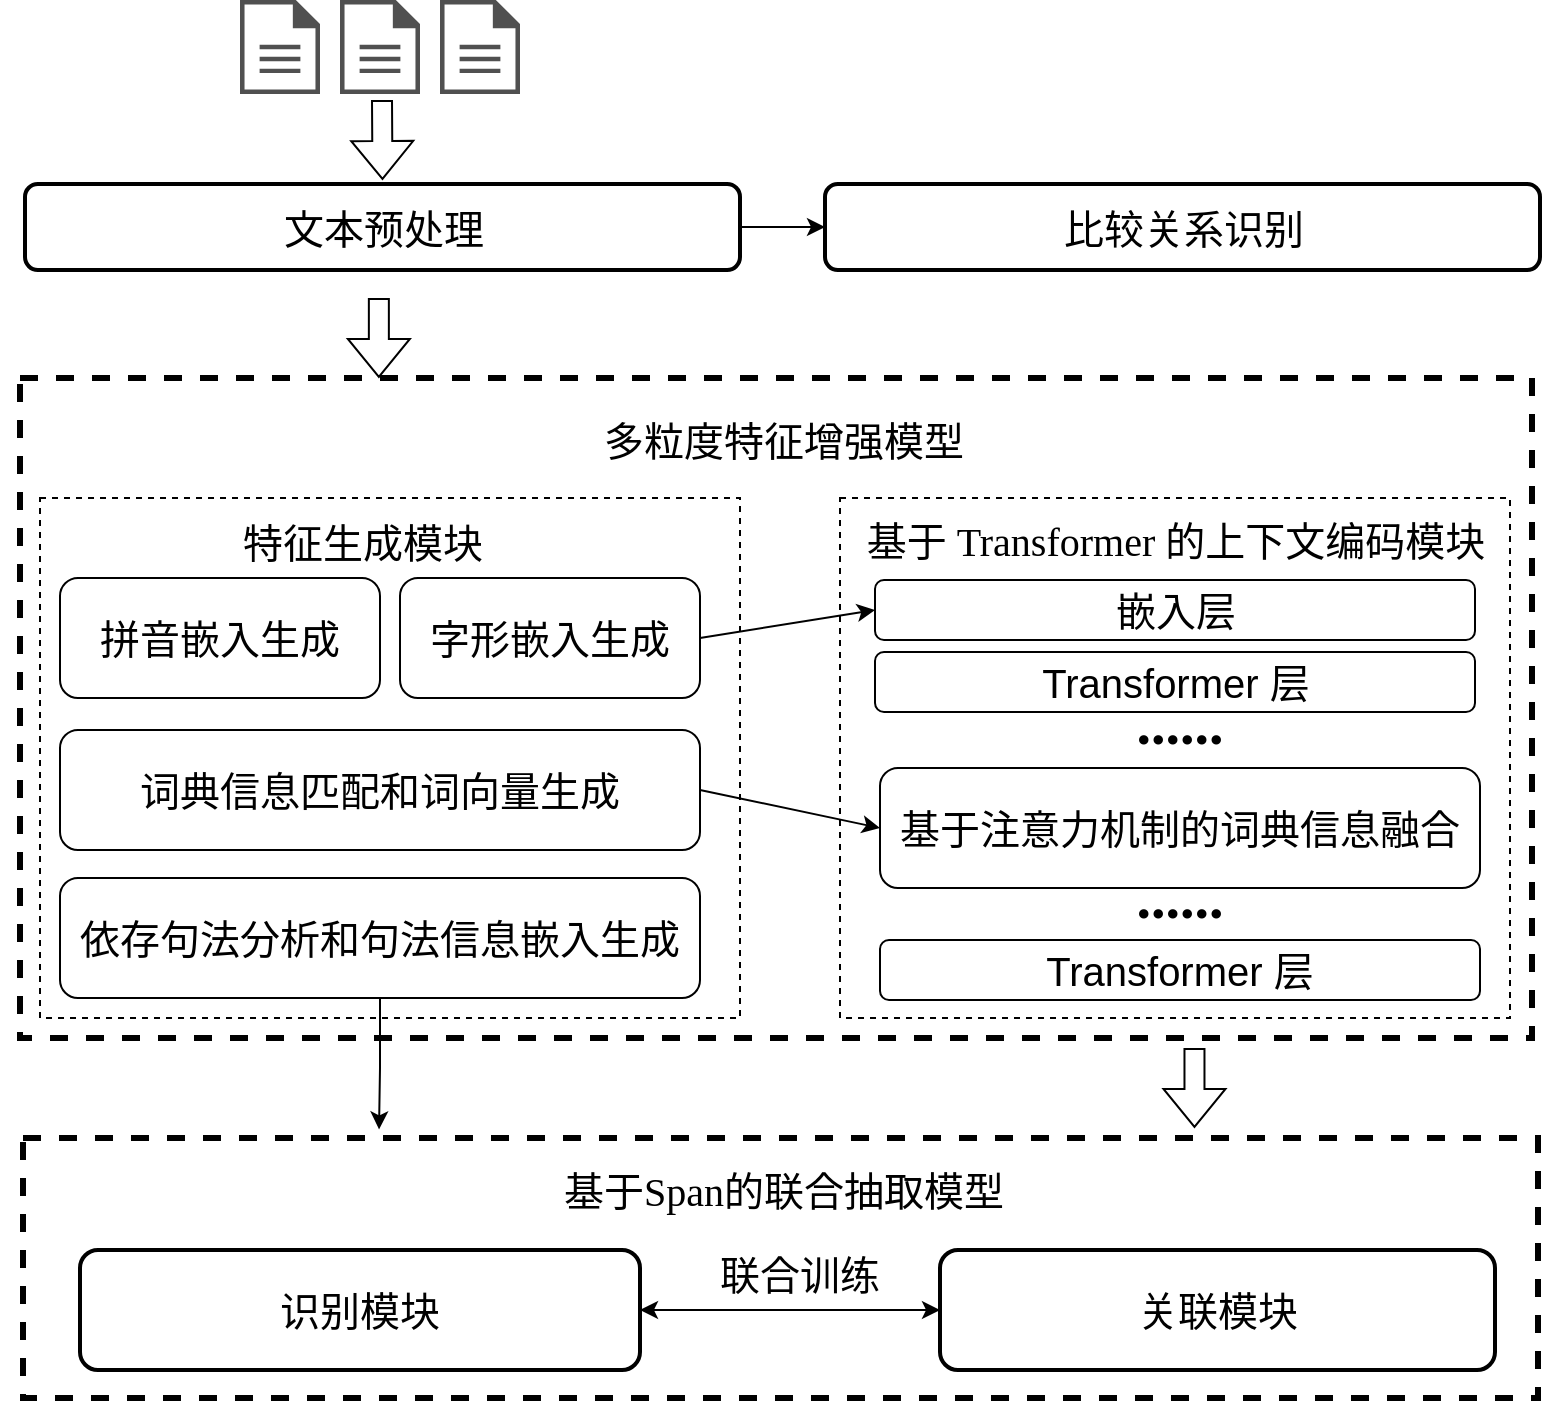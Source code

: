 <mxfile version="21.0.6" type="github" pages="4">
  <diagram name="第 1 页" id="ZaXlrRLz04iYmXhUT0vT">
    <mxGraphModel dx="2155" dy="3454" grid="1" gridSize="10" guides="1" tooltips="1" connect="1" arrows="1" fold="1" page="1" pageScale="1" pageWidth="1654" pageHeight="2336" math="0" shadow="0">
      <root>
        <mxCell id="0" />
        <mxCell id="1" parent="0" />
        <mxCell id="yhyr5f5wyEVfxhxUaLGF-1" value="" style="rounded=0;whiteSpace=wrap;html=1;fillColor=none;dashed=1;strokeWidth=3;" vertex="1" parent="1">
          <mxGeometry x="170" y="140" width="756" height="330" as="geometry" />
        </mxCell>
        <mxCell id="twb6tVdicTboAH1euEs--9" value="" style="rounded=0;whiteSpace=wrap;html=1;fillColor=none;dashed=1;strokeWidth=1;" parent="1" vertex="1">
          <mxGeometry x="180" y="200" width="350" height="260" as="geometry" />
        </mxCell>
        <mxCell id="twb6tVdicTboAH1euEs--24" style="edgeStyle=orthogonalEdgeStyle;rounded=0;orthogonalLoop=1;jettySize=auto;html=1;exitX=1;exitY=0.5;exitDx=0;exitDy=0;entryX=0;entryY=0.5;entryDx=0;entryDy=0;" parent="1" source="twb6tVdicTboAH1euEs--1" target="twb6tVdicTboAH1euEs--23" edge="1">
          <mxGeometry relative="1" as="geometry" />
        </mxCell>
        <mxCell id="twb6tVdicTboAH1euEs--1" value="&lt;font style=&quot;font-size: 20px;&quot; face=&quot;Times New Roman&quot;&gt;文本预处理&lt;/font&gt;" style="rounded=1;whiteSpace=wrap;html=1;strokeWidth=2;" parent="1" vertex="1">
          <mxGeometry x="172.5" y="43" width="357.5" height="43" as="geometry" />
        </mxCell>
        <mxCell id="twb6tVdicTboAH1euEs--2" value="" style="sketch=0;pointerEvents=1;shadow=0;dashed=0;html=1;strokeColor=none;fillColor=#505050;labelPosition=center;verticalLabelPosition=bottom;verticalAlign=top;outlineConnect=0;align=center;shape=mxgraph.office.concepts.document;" parent="1" vertex="1">
          <mxGeometry x="280" y="-49" width="40" height="47" as="geometry" />
        </mxCell>
        <mxCell id="twb6tVdicTboAH1euEs--3" value="" style="sketch=0;pointerEvents=1;shadow=0;dashed=0;html=1;strokeColor=none;fillColor=#505050;labelPosition=center;verticalLabelPosition=bottom;verticalAlign=top;outlineConnect=0;align=center;shape=mxgraph.office.concepts.document;" parent="1" vertex="1">
          <mxGeometry x="330" y="-49" width="40" height="47" as="geometry" />
        </mxCell>
        <mxCell id="twb6tVdicTboAH1euEs--4" value="" style="sketch=0;pointerEvents=1;shadow=0;dashed=0;html=1;strokeColor=none;fillColor=#505050;labelPosition=center;verticalLabelPosition=bottom;verticalAlign=top;outlineConnect=0;align=center;shape=mxgraph.office.concepts.document;" parent="1" vertex="1">
          <mxGeometry x="380" y="-49" width="40" height="47" as="geometry" />
        </mxCell>
        <mxCell id="twb6tVdicTboAH1euEs--6" value="&lt;font face=&quot;Times New Roman&quot;&gt;&lt;span style=&quot;font-size: 20px;&quot;&gt;拼音嵌入生成&lt;/span&gt;&lt;/font&gt;" style="rounded=1;whiteSpace=wrap;html=1;" parent="1" vertex="1">
          <mxGeometry x="190" y="240" width="160" height="60" as="geometry" />
        </mxCell>
        <mxCell id="twb6tVdicTboAH1euEs--19" style="rounded=0;orthogonalLoop=1;jettySize=auto;html=1;exitX=1;exitY=0.5;exitDx=0;exitDy=0;entryX=0;entryY=0.5;entryDx=0;entryDy=0;" parent="1" source="twb6tVdicTboAH1euEs--7" target="twb6tVdicTboAH1euEs--13" edge="1">
          <mxGeometry relative="1" as="geometry" />
        </mxCell>
        <mxCell id="twb6tVdicTboAH1euEs--7" value="&lt;font face=&quot;Times New Roman&quot;&gt;&lt;span style=&quot;font-size: 20px;&quot;&gt;字形嵌入生成&lt;/span&gt;&lt;/font&gt;" style="rounded=1;whiteSpace=wrap;html=1;" parent="1" vertex="1">
          <mxGeometry x="360" y="240" width="150" height="60" as="geometry" />
        </mxCell>
        <mxCell id="twb6tVdicTboAH1euEs--20" style="rounded=0;orthogonalLoop=1;jettySize=auto;html=1;exitX=1;exitY=0.5;exitDx=0;exitDy=0;entryX=0;entryY=0.5;entryDx=0;entryDy=0;" parent="1" source="twb6tVdicTboAH1euEs--8" target="twb6tVdicTboAH1euEs--18" edge="1">
          <mxGeometry relative="1" as="geometry" />
        </mxCell>
        <mxCell id="twb6tVdicTboAH1euEs--8" value="&lt;font face=&quot;Times New Roman&quot;&gt;&lt;span style=&quot;font-size: 20px;&quot;&gt;词典信息匹配和词向量生成&lt;/span&gt;&lt;/font&gt;" style="rounded=1;whiteSpace=wrap;html=1;" parent="1" vertex="1">
          <mxGeometry x="190" y="316" width="320" height="60" as="geometry" />
        </mxCell>
        <mxCell id="twb6tVdicTboAH1euEs--33" style="edgeStyle=orthogonalEdgeStyle;rounded=0;orthogonalLoop=1;jettySize=auto;html=1;exitX=0.5;exitY=1;exitDx=0;exitDy=0;entryX=0.235;entryY=-0.033;entryDx=0;entryDy=0;entryPerimeter=0;" parent="1" source="twb6tVdicTboAH1euEs--10" target="twb6tVdicTboAH1euEs--15" edge="1">
          <mxGeometry relative="1" as="geometry" />
        </mxCell>
        <mxCell id="twb6tVdicTboAH1euEs--10" value="&lt;font face=&quot;Times New Roman&quot;&gt;&lt;span style=&quot;font-size: 20px;&quot;&gt;依存句法分析和句法信息嵌入生成&lt;/span&gt;&lt;/font&gt;" style="rounded=1;whiteSpace=wrap;html=1;" parent="1" vertex="1">
          <mxGeometry x="190" y="390" width="320" height="60" as="geometry" />
        </mxCell>
        <mxCell id="twb6tVdicTboAH1euEs--11" value="" style="rounded=0;whiteSpace=wrap;html=1;fillColor=none;dashed=1;strokeWidth=1;" parent="1" vertex="1">
          <mxGeometry x="580" y="200" width="335" height="260" as="geometry" />
        </mxCell>
        <mxCell id="twb6tVdicTboAH1euEs--12" value="&lt;font face=&quot;Times New Roman&quot; style=&quot;font-size: 20px;&quot;&gt;基于 Transformer 的上下文编码模块&lt;/font&gt;" style="text;strokeColor=none;align=center;fillColor=none;html=1;verticalAlign=middle;whiteSpace=wrap;rounded=0;" parent="1" vertex="1">
          <mxGeometry x="567.5" y="206" width="360" height="30" as="geometry" />
        </mxCell>
        <mxCell id="twb6tVdicTboAH1euEs--13" value="&lt;font style=&quot;font-size: 20px;&quot;&gt;嵌入层&lt;/font&gt;" style="rounded=1;whiteSpace=wrap;html=1;" parent="1" vertex="1">
          <mxGeometry x="597.5" y="241" width="300" height="30" as="geometry" />
        </mxCell>
        <mxCell id="twb6tVdicTboAH1euEs--14" value="&lt;font style=&quot;font-size: 20px;&quot;&gt;Transformer 层&lt;/font&gt;" style="rounded=1;whiteSpace=wrap;html=1;" parent="1" vertex="1">
          <mxGeometry x="597.5" y="277" width="300" height="30" as="geometry" />
        </mxCell>
        <mxCell id="twb6tVdicTboAH1euEs--15" value="" style="rounded=0;whiteSpace=wrap;html=1;fillColor=none;dashed=1;strokeWidth=3;" parent="1" vertex="1">
          <mxGeometry x="171.5" y="520" width="757.5" height="130" as="geometry" />
        </mxCell>
        <mxCell id="twb6tVdicTboAH1euEs--16" value="&lt;font face=&quot;Times New Roman&quot; style=&quot;font-size: 20px;&quot;&gt;特征生成模块&lt;/font&gt;" style="text;strokeColor=none;align=center;fillColor=none;html=1;verticalAlign=middle;whiteSpace=wrap;rounded=0;" parent="1" vertex="1">
          <mxGeometry x="160" y="207" width="362.5" height="30" as="geometry" />
        </mxCell>
        <mxCell id="twb6tVdicTboAH1euEs--17" value="&lt;font style=&quot;font-size: 20px;&quot;&gt;Transformer 层&lt;/font&gt;" style="rounded=1;whiteSpace=wrap;html=1;" parent="1" vertex="1">
          <mxGeometry x="600" y="421" width="300" height="30" as="geometry" />
        </mxCell>
        <mxCell id="twb6tVdicTboAH1euEs--18" value="&lt;font style=&quot;font-size: 20px;&quot;&gt;基于注意力机制的词典信息融合&lt;/font&gt;" style="rounded=1;whiteSpace=wrap;html=1;" parent="1" vertex="1">
          <mxGeometry x="600" y="335" width="300" height="60" as="geometry" />
        </mxCell>
        <mxCell id="twb6tVdicTboAH1euEs--21" value="" style="shape=flexArrow;endArrow=classic;html=1;rounded=0;entryX=0.5;entryY=0;entryDx=0;entryDy=0;" parent="1" edge="1">
          <mxGeometry width="50" height="50" relative="1" as="geometry">
            <mxPoint x="351" y="1" as="sourcePoint" />
            <mxPoint x="351.25" y="41" as="targetPoint" />
          </mxGeometry>
        </mxCell>
        <mxCell id="twb6tVdicTboAH1euEs--22" value="" style="shape=flexArrow;endArrow=classic;html=1;rounded=0;entryX=0.5;entryY=0;entryDx=0;entryDy=0;" parent="1" edge="1">
          <mxGeometry width="50" height="50" relative="1" as="geometry">
            <mxPoint x="349.43" y="100" as="sourcePoint" />
            <mxPoint x="349.43" y="140" as="targetPoint" />
          </mxGeometry>
        </mxCell>
        <mxCell id="twb6tVdicTboAH1euEs--23" value="&lt;font style=&quot;font-size: 20px;&quot; face=&quot;Times New Roman&quot;&gt;比较关系识别&lt;/font&gt;" style="rounded=1;whiteSpace=wrap;html=1;strokeWidth=2;" parent="1" vertex="1">
          <mxGeometry x="572.5" y="43" width="357.5" height="43" as="geometry" />
        </mxCell>
        <mxCell id="twb6tVdicTboAH1euEs--25" value="&lt;font style=&quot;font-size: 20px;&quot;&gt;识别模块&lt;/font&gt;" style="rounded=1;whiteSpace=wrap;html=1;strokeWidth=2;" parent="1" vertex="1">
          <mxGeometry x="200" y="576" width="280" height="60" as="geometry" />
        </mxCell>
        <mxCell id="twb6tVdicTboAH1euEs--27" style="edgeStyle=orthogonalEdgeStyle;rounded=0;orthogonalLoop=1;jettySize=auto;html=1;exitX=0;exitY=0.5;exitDx=0;exitDy=0;entryX=1;entryY=0.5;entryDx=0;entryDy=0;startArrow=classic;startFill=1;" parent="1" source="twb6tVdicTboAH1euEs--26" target="twb6tVdicTboAH1euEs--25" edge="1">
          <mxGeometry relative="1" as="geometry" />
        </mxCell>
        <mxCell id="twb6tVdicTboAH1euEs--26" value="&lt;font style=&quot;font-size: 20px;&quot;&gt;关联模块&lt;/font&gt;" style="rounded=1;whiteSpace=wrap;html=1;strokeWidth=2;" parent="1" vertex="1">
          <mxGeometry x="630" y="576" width="277.5" height="60" as="geometry" />
        </mxCell>
        <mxCell id="twb6tVdicTboAH1euEs--28" value="&lt;font face=&quot;Times New Roman&quot; style=&quot;font-size: 20px;&quot;&gt;基于Span的联合抽取模型&lt;/font&gt;" style="text;strokeColor=none;align=center;fillColor=none;html=1;verticalAlign=middle;whiteSpace=wrap;rounded=0;" parent="1" vertex="1">
          <mxGeometry x="372" y="531" width="360" height="30" as="geometry" />
        </mxCell>
        <mxCell id="twb6tVdicTboAH1euEs--29" value="&lt;font face=&quot;Times New Roman&quot; style=&quot;font-size: 20px;&quot;&gt;联合训练&lt;/font&gt;" style="text;strokeColor=none;align=center;fillColor=none;html=1;verticalAlign=middle;whiteSpace=wrap;rounded=0;" parent="1" vertex="1">
          <mxGeometry x="500" y="573" width="120" height="30" as="geometry" />
        </mxCell>
        <mxCell id="twb6tVdicTboAH1euEs--32" value="" style="shape=flexArrow;endArrow=classic;html=1;rounded=0;entryX=0.5;entryY=0;entryDx=0;entryDy=0;" parent="1" edge="1">
          <mxGeometry width="50" height="50" relative="1" as="geometry">
            <mxPoint x="757.24" y="475" as="sourcePoint" />
            <mxPoint x="757.24" y="515" as="targetPoint" />
          </mxGeometry>
        </mxCell>
        <mxCell id="twb6tVdicTboAH1euEs--34" value="&lt;font size=&quot;1&quot; face=&quot;Times New Roman&quot;&gt;&lt;b style=&quot;font-size: 29px;&quot;&gt;......&lt;/b&gt;&lt;/font&gt;" style="text;strokeColor=none;align=center;fillColor=none;html=1;verticalAlign=middle;whiteSpace=wrap;rounded=0;" parent="1" vertex="1">
          <mxGeometry x="570" y="298" width="360" height="30" as="geometry" />
        </mxCell>
        <mxCell id="twb6tVdicTboAH1euEs--35" value="&lt;font size=&quot;1&quot; face=&quot;Times New Roman&quot;&gt;&lt;b style=&quot;font-size: 29px;&quot;&gt;......&lt;/b&gt;&lt;/font&gt;" style="text;strokeColor=none;align=center;fillColor=none;html=1;verticalAlign=middle;whiteSpace=wrap;rounded=0;" parent="1" vertex="1">
          <mxGeometry x="570" y="385" width="360" height="30" as="geometry" />
        </mxCell>
        <mxCell id="yhyr5f5wyEVfxhxUaLGF-2" value="&lt;font face=&quot;Times New Roman&quot; style=&quot;font-size: 20px;&quot;&gt;多粒度特征增强模型&lt;/font&gt;" style="text;strokeColor=none;align=center;fillColor=none;html=1;verticalAlign=middle;whiteSpace=wrap;rounded=0;" vertex="1" parent="1">
          <mxGeometry x="372" y="156" width="360" height="30" as="geometry" />
        </mxCell>
      </root>
    </mxGraphModel>
  </diagram>
  <diagram id="M0TJ-FXreUQQ148fkd5B" name="第 2 页">
    <mxGraphModel dx="4240" dy="1341" grid="1" gridSize="10" guides="1" tooltips="1" connect="1" arrows="1" fold="1" page="1" pageScale="1" pageWidth="1654" pageHeight="2336" math="0" shadow="0">
      <root>
        <mxCell id="0" />
        <mxCell id="1" parent="0" />
        <mxCell id="zdehyPBXNXeJffrCgj6j-33" value="" style="rounded=1;whiteSpace=wrap;html=1;fillColor=none;dashed=1;dashPattern=8 8;strokeWidth=2;" parent="1" vertex="1">
          <mxGeometry x="-700" y="1064" width="830" height="760" as="geometry" />
        </mxCell>
        <mxCell id="dAKzhvJvxQj2_6ztPtHv-44" style="rounded=0;orthogonalLoop=1;jettySize=auto;html=1;strokeWidth=2;" parent="1" target="dAKzhvJvxQj2_6ztPtHv-42" edge="1">
          <mxGeometry relative="1" as="geometry">
            <mxPoint x="569.0" y="1396.996" as="sourcePoint" />
          </mxGeometry>
        </mxCell>
        <mxCell id="FJXi0_s18lQlcgdCNnhx-1" value="" style="sketch=0;shadow=0;dashed=0;html=1;strokeColor=none;fillColor=#505050;labelPosition=center;verticalLabelPosition=bottom;verticalAlign=top;outlineConnect=0;align=center;shape=mxgraph.office.databases.database_server;aspect=fixed;" parent="1" vertex="1">
          <mxGeometry x="430" y="1608" width="90" height="90" as="geometry" />
        </mxCell>
        <mxCell id="dAKzhvJvxQj2_6ztPtHv-37" style="rounded=0;orthogonalLoop=1;jettySize=auto;html=1;strokeWidth=2;" parent="1" source="dAKzhvJvxQj2_6ztPtHv-33" target="dAKzhvJvxQj2_6ztPtHv-34" edge="1">
          <mxGeometry relative="1" as="geometry" />
        </mxCell>
        <mxCell id="dAKzhvJvxQj2_6ztPtHv-33" value="" style="sketch=0;pointerEvents=1;shadow=0;dashed=0;html=1;strokeColor=none;fillColor=#505050;labelPosition=center;verticalLabelPosition=bottom;verticalAlign=top;outlineConnect=0;align=center;shape=mxgraph.office.concepts.website;aspect=fixed;" parent="1" vertex="1">
          <mxGeometry x="212" y="1297.86" width="90" height="74.75" as="geometry" />
        </mxCell>
        <mxCell id="dAKzhvJvxQj2_6ztPtHv-45" style="rounded=0;orthogonalLoop=1;jettySize=auto;html=1;strokeWidth=2;" parent="1" target="dAKzhvJvxQj2_6ztPtHv-43" edge="1">
          <mxGeometry relative="1" as="geometry">
            <mxPoint x="569.0" y="1454.62" as="sourcePoint" />
          </mxGeometry>
        </mxCell>
        <mxCell id="dAKzhvJvxQj2_6ztPtHv-46" style="rounded=0;orthogonalLoop=1;jettySize=auto;html=1;strokeWidth=2;" parent="1" target="dAKzhvJvxQj2_6ztPtHv-41" edge="1">
          <mxGeometry relative="1" as="geometry">
            <mxPoint x="569.0" y="1506.915" as="sourcePoint" />
          </mxGeometry>
        </mxCell>
        <mxCell id="dAKzhvJvxQj2_6ztPtHv-34" value="" style="sketch=0;pointerEvents=1;shadow=0;dashed=0;html=1;strokeColor=none;fillColor=#505050;labelPosition=center;verticalLabelPosition=bottom;verticalAlign=top;outlineConnect=0;align=center;shape=mxgraph.office.servers.application_server;aspect=fixed;" parent="1" vertex="1">
          <mxGeometry x="411" y="1364.86" width="160" height="160" as="geometry" />
        </mxCell>
        <mxCell id="dAKzhvJvxQj2_6ztPtHv-38" style="rounded=0;orthogonalLoop=1;jettySize=auto;html=1;strokeWidth=2;" parent="1" source="dAKzhvJvxQj2_6ztPtHv-35" target="dAKzhvJvxQj2_6ztPtHv-34" edge="1">
          <mxGeometry relative="1" as="geometry" />
        </mxCell>
        <mxCell id="dAKzhvJvxQj2_6ztPtHv-35" value="" style="sketch=0;pointerEvents=1;shadow=0;dashed=0;html=1;strokeColor=none;fillColor=#505050;labelPosition=center;verticalLabelPosition=bottom;verticalAlign=top;outlineConnect=0;align=center;shape=mxgraph.office.concepts.website;aspect=fixed;" parent="1" vertex="1">
          <mxGeometry x="214" y="1433.86" width="90" height="74.75" as="geometry" />
        </mxCell>
        <mxCell id="dAKzhvJvxQj2_6ztPtHv-39" style="rounded=0;orthogonalLoop=1;jettySize=auto;html=1;strokeWidth=2;" parent="1" source="dAKzhvJvxQj2_6ztPtHv-36" target="dAKzhvJvxQj2_6ztPtHv-34" edge="1">
          <mxGeometry relative="1" as="geometry" />
        </mxCell>
        <mxCell id="dAKzhvJvxQj2_6ztPtHv-36" value="" style="sketch=0;pointerEvents=1;shadow=0;dashed=0;html=1;strokeColor=none;fillColor=#505050;labelPosition=center;verticalLabelPosition=bottom;verticalAlign=top;outlineConnect=0;align=center;shape=mxgraph.office.concepts.website;aspect=fixed;" parent="1" vertex="1">
          <mxGeometry x="217" y="1564.86" width="90" height="74.75" as="geometry" />
        </mxCell>
        <mxCell id="dAKzhvJvxQj2_6ztPtHv-41" value="" style="sketch=0;pointerEvents=1;shadow=0;dashed=0;html=1;strokeColor=none;fillColor=#505050;labelPosition=center;verticalLabelPosition=bottom;verticalAlign=top;outlineConnect=0;align=center;shape=mxgraph.office.devices.laptop;aspect=fixed;" parent="1" vertex="1">
          <mxGeometry x="634" y="1565.86" width="90" height="52.76" as="geometry" />
        </mxCell>
        <mxCell id="dAKzhvJvxQj2_6ztPtHv-42" value="" style="sketch=0;pointerEvents=1;shadow=0;dashed=0;html=1;strokeColor=none;fillColor=#505050;labelPosition=center;verticalLabelPosition=bottom;verticalAlign=top;outlineConnect=0;align=center;shape=mxgraph.office.devices.mac_client;aspect=fixed;" parent="1" vertex="1">
          <mxGeometry x="632" y="1302.27" width="80" height="66.2" as="geometry" />
        </mxCell>
        <mxCell id="dAKzhvJvxQj2_6ztPtHv-43" value="" style="sketch=0;pointerEvents=1;shadow=0;dashed=0;html=1;strokeColor=none;fillColor=#505050;labelPosition=center;verticalLabelPosition=bottom;verticalAlign=top;outlineConnect=0;align=center;shape=mxgraph.office.devices.workstation;aspect=fixed;" parent="1" vertex="1">
          <mxGeometry x="637" y="1420.86" width="90" height="95.09" as="geometry" />
        </mxCell>
        <mxCell id="dAKzhvJvxQj2_6ztPtHv-47" value="" style="shape=flexArrow;endArrow=classic;startArrow=classic;html=1;rounded=0;" parent="1" edge="1">
          <mxGeometry width="100" height="100" relative="1" as="geometry">
            <mxPoint x="465" y="1602.86" as="sourcePoint" />
            <mxPoint x="465" y="1522.86" as="targetPoint" />
          </mxGeometry>
        </mxCell>
        <mxCell id="dAKzhvJvxQj2_6ztPtHv-48" value="" style="shape=flexArrow;endArrow=classic;startArrow=classic;html=1;rounded=0;" parent="1" edge="1">
          <mxGeometry width="100" height="100" relative="1" as="geometry">
            <mxPoint x="461" y="1360.86" as="sourcePoint" />
            <mxPoint x="461" y="1280.86" as="targetPoint" />
          </mxGeometry>
        </mxCell>
        <mxCell id="JXMVNWuGaPXXA2984C5O-35" style="edgeStyle=orthogonalEdgeStyle;rounded=0;orthogonalLoop=1;jettySize=auto;html=1;exitX=0;exitY=0;exitDx=0;exitDy=0;entryX=1.004;entryY=0.126;entryDx=0;entryDy=0;entryPerimeter=0;" edge="1" parent="1" source="TzUhnOA6oygA78WuxmNk-1" target="zdehyPBXNXeJffrCgj6j-33">
          <mxGeometry relative="1" as="geometry" />
        </mxCell>
        <mxCell id="TzUhnOA6oygA78WuxmNk-1" value="&lt;b&gt;&lt;font style=&quot;font-size: 24px;&quot;&gt;可度量数量信息联合抽取模型&lt;/font&gt;&lt;/b&gt;" style="rounded=1;whiteSpace=wrap;html=1;dashed=1;strokeWidth=3;dashPattern=8 8;" parent="1" vertex="1">
          <mxGeometry x="369" y="1178.86" width="190" height="90" as="geometry" />
        </mxCell>
        <mxCell id="TzUhnOA6oygA78WuxmNk-2" value="&lt;b&gt;&lt;font style=&quot;font-size: 18px;&quot;&gt;网页请求&lt;/font&gt;&lt;/b&gt;" style="text;strokeColor=none;align=center;fillColor=none;html=1;verticalAlign=middle;whiteSpace=wrap;rounded=0;" parent="1" vertex="1">
          <mxGeometry x="210" y="1374.13" width="100" height="30" as="geometry" />
        </mxCell>
        <mxCell id="TzUhnOA6oygA78WuxmNk-3" value="&lt;b&gt;&lt;font style=&quot;font-size: 18px;&quot;&gt;网页请求&lt;/font&gt;&lt;/b&gt;" style="text;strokeColor=none;align=center;fillColor=none;html=1;verticalAlign=middle;whiteSpace=wrap;rounded=0;" parent="1" vertex="1">
          <mxGeometry x="210" y="1511.13" width="100" height="30" as="geometry" />
        </mxCell>
        <mxCell id="TzUhnOA6oygA78WuxmNk-4" value="&lt;b&gt;&lt;font style=&quot;font-size: 18px;&quot;&gt;网页请求&lt;/font&gt;&lt;/b&gt;" style="text;strokeColor=none;align=center;fillColor=none;html=1;verticalAlign=middle;whiteSpace=wrap;rounded=0;" parent="1" vertex="1">
          <mxGeometry x="210" y="1640.13" width="100" height="30" as="geometry" />
        </mxCell>
        <mxCell id="TzUhnOA6oygA78WuxmNk-5" value="&lt;b&gt;&lt;font style=&quot;font-size: 18px;&quot;&gt;数据库&lt;/font&gt;&lt;/b&gt;" style="text;strokeColor=none;align=center;fillColor=none;html=1;verticalAlign=middle;whiteSpace=wrap;rounded=0;" parent="1" vertex="1">
          <mxGeometry x="423" y="1703" width="100" height="30" as="geometry" />
        </mxCell>
        <mxCell id="TzUhnOA6oygA78WuxmNk-7" value="&lt;b&gt;&lt;font style=&quot;font-size: 18px;&quot;&gt;后台服务器&lt;/font&gt;&lt;/b&gt;" style="text;strokeColor=none;align=center;fillColor=none;html=1;verticalAlign=middle;whiteSpace=wrap;rounded=0;" parent="1" vertex="1">
          <mxGeometry x="471" y="1480.99" width="100" height="30" as="geometry" />
        </mxCell>
        <mxCell id="TzUhnOA6oygA78WuxmNk-9" value="&lt;b&gt;&lt;font style=&quot;font-size: 18px;&quot;&gt;用户&lt;/font&gt;&lt;/b&gt;" style="text;strokeColor=none;align=center;fillColor=none;html=1;verticalAlign=middle;whiteSpace=wrap;rounded=0;" parent="1" vertex="1">
          <mxGeometry x="622" y="1371.86" width="100" height="30" as="geometry" />
        </mxCell>
        <mxCell id="TzUhnOA6oygA78WuxmNk-10" value="&lt;b&gt;&lt;font style=&quot;font-size: 18px;&quot;&gt;用户&lt;/font&gt;&lt;/b&gt;" style="text;strokeColor=none;align=center;fillColor=none;html=1;verticalAlign=middle;whiteSpace=wrap;rounded=0;" parent="1" vertex="1">
          <mxGeometry x="627" y="1518.86" width="100" height="30" as="geometry" />
        </mxCell>
        <mxCell id="TzUhnOA6oygA78WuxmNk-11" value="&lt;b&gt;&lt;font style=&quot;font-size: 18px;&quot;&gt;用户&lt;/font&gt;&lt;/b&gt;" style="text;strokeColor=none;align=center;fillColor=none;html=1;verticalAlign=middle;whiteSpace=wrap;rounded=0;" parent="1" vertex="1">
          <mxGeometry x="632" y="1629.86" width="100" height="30" as="geometry" />
        </mxCell>
        <mxCell id="JXMVNWuGaPXXA2984C5O-1" value="" style="rounded=0;whiteSpace=wrap;html=1;fillColor=none;dashed=1;strokeWidth=3;" vertex="1" parent="1">
          <mxGeometry x="-667" y="1269" width="756" height="330" as="geometry" />
        </mxCell>
        <mxCell id="JXMVNWuGaPXXA2984C5O-2" value="" style="rounded=0;whiteSpace=wrap;html=1;fillColor=none;dashed=1;strokeWidth=1;" vertex="1" parent="1">
          <mxGeometry x="-657" y="1329" width="350" height="260" as="geometry" />
        </mxCell>
        <mxCell id="JXMVNWuGaPXXA2984C5O-3" style="edgeStyle=orthogonalEdgeStyle;rounded=0;orthogonalLoop=1;jettySize=auto;html=1;exitX=1;exitY=0.5;exitDx=0;exitDy=0;entryX=0;entryY=0.5;entryDx=0;entryDy=0;" edge="1" parent="1" source="JXMVNWuGaPXXA2984C5O-4" target="JXMVNWuGaPXXA2984C5O-25">
          <mxGeometry relative="1" as="geometry" />
        </mxCell>
        <mxCell id="JXMVNWuGaPXXA2984C5O-4" value="&lt;font style=&quot;font-size: 20px;&quot; face=&quot;Times New Roman&quot;&gt;文本预处理&lt;/font&gt;" style="rounded=1;whiteSpace=wrap;html=1;strokeWidth=2;" vertex="1" parent="1">
          <mxGeometry x="-664.5" y="1172" width="357.5" height="43" as="geometry" />
        </mxCell>
        <mxCell id="JXMVNWuGaPXXA2984C5O-5" value="" style="sketch=0;pointerEvents=1;shadow=0;dashed=0;html=1;strokeColor=none;fillColor=#505050;labelPosition=center;verticalLabelPosition=bottom;verticalAlign=top;outlineConnect=0;align=center;shape=mxgraph.office.concepts.document;" vertex="1" parent="1">
          <mxGeometry x="-557" y="1080" width="40" height="47" as="geometry" />
        </mxCell>
        <mxCell id="JXMVNWuGaPXXA2984C5O-6" value="" style="sketch=0;pointerEvents=1;shadow=0;dashed=0;html=1;strokeColor=none;fillColor=#505050;labelPosition=center;verticalLabelPosition=bottom;verticalAlign=top;outlineConnect=0;align=center;shape=mxgraph.office.concepts.document;" vertex="1" parent="1">
          <mxGeometry x="-507" y="1080" width="40" height="47" as="geometry" />
        </mxCell>
        <mxCell id="JXMVNWuGaPXXA2984C5O-7" value="" style="sketch=0;pointerEvents=1;shadow=0;dashed=0;html=1;strokeColor=none;fillColor=#505050;labelPosition=center;verticalLabelPosition=bottom;verticalAlign=top;outlineConnect=0;align=center;shape=mxgraph.office.concepts.document;" vertex="1" parent="1">
          <mxGeometry x="-457" y="1080" width="40" height="47" as="geometry" />
        </mxCell>
        <mxCell id="JXMVNWuGaPXXA2984C5O-8" value="&lt;font face=&quot;Times New Roman&quot;&gt;&lt;span style=&quot;font-size: 20px;&quot;&gt;拼音嵌入生成&lt;/span&gt;&lt;/font&gt;" style="rounded=1;whiteSpace=wrap;html=1;" vertex="1" parent="1">
          <mxGeometry x="-647" y="1369" width="160" height="60" as="geometry" />
        </mxCell>
        <mxCell id="JXMVNWuGaPXXA2984C5O-9" style="rounded=0;orthogonalLoop=1;jettySize=auto;html=1;exitX=1;exitY=0.5;exitDx=0;exitDy=0;entryX=0;entryY=0.5;entryDx=0;entryDy=0;" edge="1" parent="1" source="JXMVNWuGaPXXA2984C5O-10" target="JXMVNWuGaPXXA2984C5O-17">
          <mxGeometry relative="1" as="geometry" />
        </mxCell>
        <mxCell id="JXMVNWuGaPXXA2984C5O-10" value="&lt;font face=&quot;Times New Roman&quot;&gt;&lt;span style=&quot;font-size: 20px;&quot;&gt;字形嵌入生成&lt;/span&gt;&lt;/font&gt;" style="rounded=1;whiteSpace=wrap;html=1;" vertex="1" parent="1">
          <mxGeometry x="-477" y="1369" width="150" height="60" as="geometry" />
        </mxCell>
        <mxCell id="JXMVNWuGaPXXA2984C5O-11" style="rounded=0;orthogonalLoop=1;jettySize=auto;html=1;exitX=1;exitY=0.5;exitDx=0;exitDy=0;entryX=0;entryY=0.5;entryDx=0;entryDy=0;" edge="1" parent="1" source="JXMVNWuGaPXXA2984C5O-12" target="JXMVNWuGaPXXA2984C5O-22">
          <mxGeometry relative="1" as="geometry" />
        </mxCell>
        <mxCell id="JXMVNWuGaPXXA2984C5O-12" value="&lt;font face=&quot;Times New Roman&quot;&gt;&lt;span style=&quot;font-size: 20px;&quot;&gt;词典信息匹配和词向量生成&lt;/span&gt;&lt;/font&gt;" style="rounded=1;whiteSpace=wrap;html=1;" vertex="1" parent="1">
          <mxGeometry x="-647" y="1445" width="320" height="60" as="geometry" />
        </mxCell>
        <mxCell id="JXMVNWuGaPXXA2984C5O-13" style="edgeStyle=orthogonalEdgeStyle;rounded=0;orthogonalLoop=1;jettySize=auto;html=1;exitX=0.5;exitY=1;exitDx=0;exitDy=0;entryX=0.235;entryY=-0.033;entryDx=0;entryDy=0;entryPerimeter=0;" edge="1" parent="1" source="JXMVNWuGaPXXA2984C5O-14" target="JXMVNWuGaPXXA2984C5O-19">
          <mxGeometry relative="1" as="geometry" />
        </mxCell>
        <mxCell id="JXMVNWuGaPXXA2984C5O-14" value="&lt;font face=&quot;Times New Roman&quot;&gt;&lt;span style=&quot;font-size: 20px;&quot;&gt;依存句法分析和句法信息嵌入生成&lt;/span&gt;&lt;/font&gt;" style="rounded=1;whiteSpace=wrap;html=1;" vertex="1" parent="1">
          <mxGeometry x="-647" y="1519" width="320" height="60" as="geometry" />
        </mxCell>
        <mxCell id="JXMVNWuGaPXXA2984C5O-15" value="" style="rounded=0;whiteSpace=wrap;html=1;fillColor=none;dashed=1;strokeWidth=1;" vertex="1" parent="1">
          <mxGeometry x="-257" y="1329" width="335" height="260" as="geometry" />
        </mxCell>
        <mxCell id="JXMVNWuGaPXXA2984C5O-16" value="&lt;font face=&quot;Times New Roman&quot; style=&quot;font-size: 20px;&quot;&gt;基于 Transformer 的上下文编码模块&lt;/font&gt;" style="text;strokeColor=none;align=center;fillColor=none;html=1;verticalAlign=middle;whiteSpace=wrap;rounded=0;" vertex="1" parent="1">
          <mxGeometry x="-269.5" y="1335" width="360" height="30" as="geometry" />
        </mxCell>
        <mxCell id="JXMVNWuGaPXXA2984C5O-17" value="&lt;font style=&quot;font-size: 20px;&quot;&gt;嵌入层&lt;/font&gt;" style="rounded=1;whiteSpace=wrap;html=1;" vertex="1" parent="1">
          <mxGeometry x="-239.5" y="1370" width="300" height="30" as="geometry" />
        </mxCell>
        <mxCell id="JXMVNWuGaPXXA2984C5O-18" value="&lt;font style=&quot;font-size: 20px;&quot;&gt;Transformer 层&lt;/font&gt;" style="rounded=1;whiteSpace=wrap;html=1;" vertex="1" parent="1">
          <mxGeometry x="-239.5" y="1406" width="300" height="30" as="geometry" />
        </mxCell>
        <mxCell id="JXMVNWuGaPXXA2984C5O-19" value="" style="rounded=0;whiteSpace=wrap;html=1;fillColor=none;dashed=1;strokeWidth=3;" vertex="1" parent="1">
          <mxGeometry x="-665.5" y="1649" width="757.5" height="130" as="geometry" />
        </mxCell>
        <mxCell id="JXMVNWuGaPXXA2984C5O-20" value="&lt;font face=&quot;Times New Roman&quot; style=&quot;font-size: 20px;&quot;&gt;特征生成模块&lt;/font&gt;" style="text;strokeColor=none;align=center;fillColor=none;html=1;verticalAlign=middle;whiteSpace=wrap;rounded=0;" vertex="1" parent="1">
          <mxGeometry x="-677" y="1336" width="362.5" height="30" as="geometry" />
        </mxCell>
        <mxCell id="JXMVNWuGaPXXA2984C5O-21" value="&lt;font style=&quot;font-size: 20px;&quot;&gt;Transformer 层&lt;/font&gt;" style="rounded=1;whiteSpace=wrap;html=1;" vertex="1" parent="1">
          <mxGeometry x="-237" y="1550" width="300" height="30" as="geometry" />
        </mxCell>
        <mxCell id="JXMVNWuGaPXXA2984C5O-22" value="&lt;font style=&quot;font-size: 20px;&quot;&gt;基于注意力机制的词典信息融合&lt;/font&gt;" style="rounded=1;whiteSpace=wrap;html=1;" vertex="1" parent="1">
          <mxGeometry x="-237" y="1464" width="300" height="60" as="geometry" />
        </mxCell>
        <mxCell id="JXMVNWuGaPXXA2984C5O-23" value="" style="shape=flexArrow;endArrow=classic;html=1;rounded=0;entryX=0.5;entryY=0;entryDx=0;entryDy=0;" edge="1" parent="1">
          <mxGeometry width="50" height="50" relative="1" as="geometry">
            <mxPoint x="-486" y="1130" as="sourcePoint" />
            <mxPoint x="-485.75" y="1170" as="targetPoint" />
          </mxGeometry>
        </mxCell>
        <mxCell id="JXMVNWuGaPXXA2984C5O-24" value="" style="shape=flexArrow;endArrow=classic;html=1;rounded=0;entryX=0.5;entryY=0;entryDx=0;entryDy=0;" edge="1" parent="1">
          <mxGeometry width="50" height="50" relative="1" as="geometry">
            <mxPoint x="-487.57" y="1229" as="sourcePoint" />
            <mxPoint x="-487.57" y="1269" as="targetPoint" />
          </mxGeometry>
        </mxCell>
        <mxCell id="JXMVNWuGaPXXA2984C5O-25" value="&lt;font style=&quot;font-size: 20px;&quot; face=&quot;Times New Roman&quot;&gt;比较关系识别&lt;/font&gt;" style="rounded=1;whiteSpace=wrap;html=1;strokeWidth=2;" vertex="1" parent="1">
          <mxGeometry x="-264.5" y="1172" width="357.5" height="43" as="geometry" />
        </mxCell>
        <mxCell id="JXMVNWuGaPXXA2984C5O-26" value="&lt;font style=&quot;font-size: 20px;&quot;&gt;识别模块&lt;/font&gt;" style="rounded=1;whiteSpace=wrap;html=1;strokeWidth=2;" vertex="1" parent="1">
          <mxGeometry x="-637" y="1705" width="280" height="60" as="geometry" />
        </mxCell>
        <mxCell id="JXMVNWuGaPXXA2984C5O-27" style="edgeStyle=orthogonalEdgeStyle;rounded=0;orthogonalLoop=1;jettySize=auto;html=1;exitX=0;exitY=0.5;exitDx=0;exitDy=0;entryX=1;entryY=0.5;entryDx=0;entryDy=0;startArrow=classic;startFill=1;" edge="1" parent="1" source="JXMVNWuGaPXXA2984C5O-28" target="JXMVNWuGaPXXA2984C5O-26">
          <mxGeometry relative="1" as="geometry" />
        </mxCell>
        <mxCell id="JXMVNWuGaPXXA2984C5O-28" value="&lt;font style=&quot;font-size: 20px;&quot;&gt;关联模块&lt;/font&gt;" style="rounded=1;whiteSpace=wrap;html=1;strokeWidth=2;" vertex="1" parent="1">
          <mxGeometry x="-207" y="1705" width="277.5" height="60" as="geometry" />
        </mxCell>
        <mxCell id="JXMVNWuGaPXXA2984C5O-29" value="&lt;font face=&quot;Times New Roman&quot; style=&quot;font-size: 20px;&quot;&gt;&lt;b&gt;基于Span的联合抽取模型&lt;/b&gt;&lt;/font&gt;" style="text;strokeColor=none;align=center;fillColor=none;html=1;verticalAlign=middle;whiteSpace=wrap;rounded=0;" vertex="1" parent="1">
          <mxGeometry x="-465" y="1660" width="360" height="30" as="geometry" />
        </mxCell>
        <mxCell id="JXMVNWuGaPXXA2984C5O-30" value="&lt;font face=&quot;Times New Roman&quot; style=&quot;font-size: 20px;&quot;&gt;联合训练&lt;/font&gt;" style="text;strokeColor=none;align=center;fillColor=none;html=1;verticalAlign=middle;whiteSpace=wrap;rounded=0;" vertex="1" parent="1">
          <mxGeometry x="-337" y="1702" width="120" height="30" as="geometry" />
        </mxCell>
        <mxCell id="JXMVNWuGaPXXA2984C5O-31" value="" style="shape=flexArrow;endArrow=classic;html=1;rounded=0;entryX=0.5;entryY=0;entryDx=0;entryDy=0;" edge="1" parent="1">
          <mxGeometry width="50" height="50" relative="1" as="geometry">
            <mxPoint x="-79.76" y="1604" as="sourcePoint" />
            <mxPoint x="-79.76" y="1644" as="targetPoint" />
          </mxGeometry>
        </mxCell>
        <mxCell id="JXMVNWuGaPXXA2984C5O-32" value="&lt;font size=&quot;1&quot; face=&quot;Times New Roman&quot;&gt;&lt;b style=&quot;font-size: 29px;&quot;&gt;......&lt;/b&gt;&lt;/font&gt;" style="text;strokeColor=none;align=center;fillColor=none;html=1;verticalAlign=middle;whiteSpace=wrap;rounded=0;" vertex="1" parent="1">
          <mxGeometry x="-267" y="1427" width="360" height="30" as="geometry" />
        </mxCell>
        <mxCell id="JXMVNWuGaPXXA2984C5O-33" value="&lt;font size=&quot;1&quot; face=&quot;Times New Roman&quot;&gt;&lt;b style=&quot;font-size: 29px;&quot;&gt;......&lt;/b&gt;&lt;/font&gt;" style="text;strokeColor=none;align=center;fillColor=none;html=1;verticalAlign=middle;whiteSpace=wrap;rounded=0;" vertex="1" parent="1">
          <mxGeometry x="-267" y="1514" width="360" height="30" as="geometry" />
        </mxCell>
        <mxCell id="JXMVNWuGaPXXA2984C5O-34" value="&lt;font face=&quot;Times New Roman&quot; style=&quot;font-size: 20px;&quot;&gt;&lt;b&gt;多粒度特征增强模型&lt;/b&gt;&lt;/font&gt;" style="text;strokeColor=none;align=center;fillColor=none;html=1;verticalAlign=middle;whiteSpace=wrap;rounded=0;" vertex="1" parent="1">
          <mxGeometry x="-465" y="1285" width="360" height="30" as="geometry" />
        </mxCell>
      </root>
    </mxGraphModel>
  </diagram>
  <diagram id="itGyRFEgS_IcXMzycTbn" name="第 3 页">
    <mxGraphModel dx="2586" dy="1341" grid="0" gridSize="10" guides="1" tooltips="1" connect="1" arrows="1" fold="1" page="1" pageScale="1" pageWidth="1654" pageHeight="2336" math="0" shadow="0">
      <root>
        <mxCell id="0" />
        <mxCell id="1" parent="0" />
        <mxCell id="JWPOetE6dIa3jUjdbUVX-1" value="" style="rounded=0;whiteSpace=wrap;html=1;fillColor=none;dashed=1;strokeWidth=3;" parent="1" vertex="1">
          <mxGeometry x="175" y="181" width="355" height="290" as="geometry" />
        </mxCell>
        <mxCell id="JWPOetE6dIa3jUjdbUVX-2" value="&lt;font face=&quot;Times New Roman&quot;&gt;&lt;span style=&quot;font-size: 20px;&quot;&gt;拼音嵌入生成&lt;/span&gt;&lt;/font&gt;" style="rounded=1;whiteSpace=wrap;html=1;" parent="1" vertex="1">
          <mxGeometry x="190" y="240" width="160" height="60" as="geometry" />
        </mxCell>
        <mxCell id="JWPOetE6dIa3jUjdbUVX-15" style="edgeStyle=orthogonalEdgeStyle;rounded=0;orthogonalLoop=1;jettySize=auto;html=1;exitX=1;exitY=0.5;exitDx=0;exitDy=0;entryX=0;entryY=0.5;entryDx=0;entryDy=0;" parent="1" source="JWPOetE6dIa3jUjdbUVX-3" target="JWPOetE6dIa3jUjdbUVX-8" edge="1">
          <mxGeometry relative="1" as="geometry" />
        </mxCell>
        <mxCell id="JWPOetE6dIa3jUjdbUVX-3" value="&lt;font face=&quot;Times New Roman&quot;&gt;&lt;span style=&quot;font-size: 20px;&quot;&gt;字形嵌入生成&lt;/span&gt;&lt;/font&gt;" style="rounded=1;whiteSpace=wrap;html=1;" parent="1" vertex="1">
          <mxGeometry x="360" y="240" width="150" height="60" as="geometry" />
        </mxCell>
        <mxCell id="JWPOetE6dIa3jUjdbUVX-14" style="edgeStyle=orthogonalEdgeStyle;rounded=0;orthogonalLoop=1;jettySize=auto;html=1;exitX=1;exitY=0.5;exitDx=0;exitDy=0;entryX=0;entryY=0.5;entryDx=0;entryDy=0;" parent="1" source="JWPOetE6dIa3jUjdbUVX-4" target="JWPOetE6dIa3jUjdbUVX-10" edge="1">
          <mxGeometry relative="1" as="geometry" />
        </mxCell>
        <mxCell id="JWPOetE6dIa3jUjdbUVX-4" value="&lt;font face=&quot;Times New Roman&quot;&gt;&lt;span style=&quot;font-size: 20px;&quot;&gt;词典信息匹配和词向量生成&lt;/span&gt;&lt;/font&gt;" style="rounded=1;whiteSpace=wrap;html=1;" parent="1" vertex="1">
          <mxGeometry x="190" y="316" width="320" height="60" as="geometry" />
        </mxCell>
        <mxCell id="JWPOetE6dIa3jUjdbUVX-13" style="edgeStyle=orthogonalEdgeStyle;rounded=0;orthogonalLoop=1;jettySize=auto;html=1;exitX=1;exitY=0.5;exitDx=0;exitDy=0;entryX=0;entryY=0.5;entryDx=0;entryDy=0;" parent="1" source="JWPOetE6dIa3jUjdbUVX-5" target="JWPOetE6dIa3jUjdbUVX-11" edge="1">
          <mxGeometry relative="1" as="geometry" />
        </mxCell>
        <mxCell id="JWPOetE6dIa3jUjdbUVX-5" value="&lt;font face=&quot;Times New Roman&quot;&gt;&lt;span style=&quot;font-size: 20px;&quot;&gt;依存句法分析和句法信息嵌入生成&lt;/span&gt;&lt;/font&gt;" style="rounded=1;whiteSpace=wrap;html=1;" parent="1" vertex="1">
          <mxGeometry x="190" y="390" width="320" height="60" as="geometry" />
        </mxCell>
        <mxCell id="JWPOetE6dIa3jUjdbUVX-6" value="&lt;font face=&quot;Times New Roman&quot; style=&quot;font-size: 20px;&quot;&gt;多粒度特征生成模块&lt;/font&gt;" style="text;strokeColor=none;align=center;fillColor=none;html=1;verticalAlign=middle;whiteSpace=wrap;rounded=0;" parent="1" vertex="1">
          <mxGeometry x="160" y="197" width="362.5" height="30" as="geometry" />
        </mxCell>
        <mxCell id="JWPOetE6dIa3jUjdbUVX-7" value="" style="rounded=0;whiteSpace=wrap;html=1;fillColor=none;dashed=1;strokeWidth=3;" parent="1" vertex="1">
          <mxGeometry x="575" y="181" width="355" height="290" as="geometry" />
        </mxCell>
        <mxCell id="JWPOetE6dIa3jUjdbUVX-8" value="&lt;font face=&quot;Times New Roman&quot;&gt;&lt;span style=&quot;font-size: 20px;&quot;&gt;嵌入层&lt;/span&gt;&lt;/font&gt;" style="rounded=1;whiteSpace=wrap;html=1;" parent="1" vertex="1">
          <mxGeometry x="590" y="240" width="320" height="60" as="geometry" />
        </mxCell>
        <mxCell id="JWPOetE6dIa3jUjdbUVX-10" value="&lt;font face=&quot;Times New Roman&quot;&gt;&lt;span style=&quot;font-size: 20px;&quot;&gt;基于Transformer的上下文编码层&lt;/span&gt;&lt;/font&gt;" style="rounded=1;whiteSpace=wrap;html=1;" parent="1" vertex="1">
          <mxGeometry x="590" y="316" width="320" height="60" as="geometry" />
        </mxCell>
        <mxCell id="JWPOetE6dIa3jUjdbUVX-11" value="&lt;font face=&quot;Times New Roman&quot;&gt;&lt;span style=&quot;font-size: 20px;&quot;&gt;Span混合表征融合层&lt;/span&gt;&lt;/font&gt;" style="rounded=1;whiteSpace=wrap;html=1;" parent="1" vertex="1">
          <mxGeometry x="590" y="390" width="320" height="60" as="geometry" />
        </mxCell>
        <mxCell id="JWPOetE6dIa3jUjdbUVX-12" value="&lt;font face=&quot;Times New Roman&quot; style=&quot;font-size: 20px;&quot;&gt;多粒度特征融合模块&lt;/font&gt;" style="text;strokeColor=none;align=center;fillColor=none;html=1;verticalAlign=middle;whiteSpace=wrap;rounded=0;" parent="1" vertex="1">
          <mxGeometry x="560" y="197" width="362.5" height="30" as="geometry" />
        </mxCell>
      </root>
    </mxGraphModel>
  </diagram>
  <diagram id="LyTMSPEDlTOy7ArBxIze" name="第 4 页">
    <mxGraphModel dx="2586" dy="1341" grid="0" gridSize="10" guides="1" tooltips="1" connect="1" arrows="1" fold="1" page="1" pageScale="1" pageWidth="1654" pageHeight="2336" math="0" shadow="0">
      <root>
        <mxCell id="0" />
        <mxCell id="1" parent="0" />
        <mxCell id="OYx0mLcHSwUc6LhwKkK8-11" style="edgeStyle=orthogonalEdgeStyle;rounded=0;orthogonalLoop=1;jettySize=auto;html=1;exitX=0;exitY=0.5;exitDx=0;exitDy=0;entryX=0;entryY=0.5;entryDx=0;entryDy=0;" parent="1" source="OYx0mLcHSwUc6LhwKkK8-8" target="OYx0mLcHSwUc6LhwKkK8-2" edge="1">
          <mxGeometry relative="1" as="geometry" />
        </mxCell>
        <mxCell id="OYx0mLcHSwUc6LhwKkK8-13" style="edgeStyle=orthogonalEdgeStyle;rounded=0;orthogonalLoop=1;jettySize=auto;html=1;exitX=1;exitY=0.5;exitDx=0;exitDy=0;entryX=1;entryY=0.5;entryDx=0;entryDy=0;" parent="1" source="OYx0mLcHSwUc6LhwKkK8-8" target="OYx0mLcHSwUc6LhwKkK8-4" edge="1">
          <mxGeometry relative="1" as="geometry" />
        </mxCell>
        <mxCell id="OYx0mLcHSwUc6LhwKkK8-8" value="" style="rounded=0;whiteSpace=wrap;html=1;fillColor=none;dashed=1;strokeWidth=3;" parent="1" vertex="1">
          <mxGeometry x="169" y="335" width="757.5" height="133" as="geometry" />
        </mxCell>
        <mxCell id="OYx0mLcHSwUc6LhwKkK8-1" value="" style="rounded=0;whiteSpace=wrap;html=1;fillColor=none;dashed=1;strokeWidth=3;" parent="1" vertex="1">
          <mxGeometry x="171.5" y="521" width="757.5" height="117" as="geometry" />
        </mxCell>
        <mxCell id="OYx0mLcHSwUc6LhwKkK8-2" value="&lt;font style=&quot;font-size: 20px;&quot;&gt;识别分类器&lt;/font&gt;" style="rounded=1;whiteSpace=wrap;html=1;strokeWidth=2;" parent="1" vertex="1">
          <mxGeometry x="200" y="561" width="280" height="60" as="geometry" />
        </mxCell>
        <mxCell id="OYx0mLcHSwUc6LhwKkK8-3" style="edgeStyle=orthogonalEdgeStyle;rounded=0;orthogonalLoop=1;jettySize=auto;html=1;exitX=0;exitY=0.5;exitDx=0;exitDy=0;entryX=1;entryY=0.5;entryDx=0;entryDy=0;startArrow=classic;startFill=1;" parent="1" source="OYx0mLcHSwUc6LhwKkK8-4" target="OYx0mLcHSwUc6LhwKkK8-2" edge="1">
          <mxGeometry relative="1" as="geometry" />
        </mxCell>
        <mxCell id="OYx0mLcHSwUc6LhwKkK8-4" value="&lt;font style=&quot;font-size: 20px;&quot;&gt;关联分类器&lt;/font&gt;" style="rounded=1;whiteSpace=wrap;html=1;strokeWidth=2;" parent="1" vertex="1">
          <mxGeometry x="630" y="561" width="277.5" height="60" as="geometry" />
        </mxCell>
        <mxCell id="OYx0mLcHSwUc6LhwKkK8-5" value="&lt;font face=&quot;Times New Roman&quot; style=&quot;font-size: 20px;&quot;&gt;&lt;b&gt;基于Span的联合抽取模块&lt;/b&gt;&lt;/font&gt;" style="text;strokeColor=none;align=center;fillColor=none;html=1;verticalAlign=middle;whiteSpace=wrap;rounded=0;" parent="1" vertex="1">
          <mxGeometry x="151" y="527" width="360" height="30" as="geometry" />
        </mxCell>
        <mxCell id="OYx0mLcHSwUc6LhwKkK8-6" value="&lt;font face=&quot;Times New Roman&quot; style=&quot;font-size: 20px;&quot;&gt;&lt;b&gt;联合训练&lt;/b&gt;&lt;/font&gt;" style="text;strokeColor=none;align=center;fillColor=none;html=1;verticalAlign=middle;whiteSpace=wrap;rounded=0;" parent="1" vertex="1">
          <mxGeometry x="500" y="558" width="120" height="30" as="geometry" />
        </mxCell>
        <mxCell id="OYx0mLcHSwUc6LhwKkK8-7" value="&lt;font style=&quot;font-size: 20px;&quot;&gt;句法信息特征&lt;/font&gt;" style="rounded=0;whiteSpace=wrap;html=1;fillColor=#fff2cc;strokeColor=#d6b656;" parent="1" vertex="1">
          <mxGeometry x="191.5" y="387" width="267" height="60" as="geometry" />
        </mxCell>
        <mxCell id="OYx0mLcHSwUc6LhwKkK8-9" value="&lt;font style=&quot;font-size: 20px;&quot;&gt;跨度长度特征&lt;/font&gt;" style="rounded=0;whiteSpace=wrap;html=1;fillColor=#e1d5e7;strokeColor=#9673a6;" parent="1" vertex="1">
          <mxGeometry x="482.25" y="387" width="136" height="60" as="geometry" />
        </mxCell>
        <mxCell id="OYx0mLcHSwUc6LhwKkK8-10" value="&lt;font face=&quot;Times New Roman&quot; style=&quot;font-size: 20px;&quot;&gt;&lt;b&gt;Span混合特征融合层&lt;/b&gt;&lt;/font&gt;" style="text;strokeColor=none;align=center;fillColor=none;html=1;verticalAlign=middle;whiteSpace=wrap;rounded=0;" parent="1" vertex="1">
          <mxGeometry x="122.25" y="350" width="360" height="30" as="geometry" />
        </mxCell>
        <mxCell id="OYx0mLcHSwUc6LhwKkK8-14" value="&lt;span style=&quot;font-size: 20px;&quot;&gt;上下文特征&lt;/span&gt;" style="rounded=0;whiteSpace=wrap;html=1;fillColor=#d5e8d4;strokeColor=#82b366;" parent="1" vertex="1">
          <mxGeometry x="642" y="387" width="136" height="60" as="geometry" />
        </mxCell>
        <mxCell id="qOIL7fL4MlAwCY-rdVd6-1" value="&lt;span style=&quot;font-size: 20px;&quot;&gt;字符特征&lt;/span&gt;" style="rounded=0;whiteSpace=wrap;html=1;fillColor=#dae8fc;strokeColor=#6c8ebf;" parent="1" vertex="1">
          <mxGeometry x="802" y="387" width="109" height="60" as="geometry" />
        </mxCell>
        <mxCell id="qOIL7fL4MlAwCY-rdVd6-2" value="&lt;font style=&quot;font-size: 20px;&quot;&gt;共享特征&lt;/font&gt;" style="text;strokeColor=none;align=center;fillColor=none;html=1;verticalAlign=middle;whiteSpace=wrap;rounded=0;" parent="1" vertex="1">
          <mxGeometry x="87" y="478" width="60" height="30" as="geometry" />
        </mxCell>
        <mxCell id="qOIL7fL4MlAwCY-rdVd6-3" value="&lt;font style=&quot;font-size: 20px;&quot;&gt;共享特征&lt;/font&gt;" style="text;strokeColor=none;align=center;fillColor=none;html=1;verticalAlign=middle;whiteSpace=wrap;rounded=0;" parent="1" vertex="1">
          <mxGeometry x="947" y="473" width="60" height="30" as="geometry" />
        </mxCell>
        <mxCell id="qOIL7fL4MlAwCY-rdVd6-8" style="rounded=0;orthogonalLoop=1;jettySize=auto;html=1;exitX=0.5;exitY=0;exitDx=0;exitDy=0;entryX=0.5;entryY=1;entryDx=0;entryDy=0;" parent="1" source="qOIL7fL4MlAwCY-rdVd6-4" target="OYx0mLcHSwUc6LhwKkK8-2" edge="1">
          <mxGeometry relative="1" as="geometry" />
        </mxCell>
        <mxCell id="qOIL7fL4MlAwCY-rdVd6-11" style="edgeStyle=orthogonalEdgeStyle;rounded=0;orthogonalLoop=1;jettySize=auto;html=1;exitX=1;exitY=0.5;exitDx=0;exitDy=0;entryX=0;entryY=0.5;entryDx=0;entryDy=0;" parent="1" source="qOIL7fL4MlAwCY-rdVd6-4" target="qOIL7fL4MlAwCY-rdVd6-9" edge="1">
          <mxGeometry relative="1" as="geometry" />
        </mxCell>
        <mxCell id="qOIL7fL4MlAwCY-rdVd6-4" value="&lt;font style=&quot;font-size: 20px;&quot;&gt;候选跨度生成模块&lt;/font&gt;" style="rounded=1;whiteSpace=wrap;html=1;" parent="1" vertex="1">
          <mxGeometry x="197" y="657" width="287" height="60" as="geometry" />
        </mxCell>
        <mxCell id="qOIL7fL4MlAwCY-rdVd6-10" style="edgeStyle=orthogonalEdgeStyle;rounded=0;orthogonalLoop=1;jettySize=auto;html=1;exitX=0.5;exitY=0;exitDx=0;exitDy=0;entryX=0.5;entryY=1;entryDx=0;entryDy=0;" parent="1" source="qOIL7fL4MlAwCY-rdVd6-9" target="OYx0mLcHSwUc6LhwKkK8-4" edge="1">
          <mxGeometry relative="1" as="geometry" />
        </mxCell>
        <mxCell id="qOIL7fL4MlAwCY-rdVd6-9" value="&lt;font style=&quot;font-size: 20px;&quot;&gt;候选跨度对生成模块&lt;/font&gt;" style="rounded=1;whiteSpace=wrap;html=1;" parent="1" vertex="1">
          <mxGeometry x="630" y="657" width="287" height="60" as="geometry" />
        </mxCell>
      </root>
    </mxGraphModel>
  </diagram>
</mxfile>
